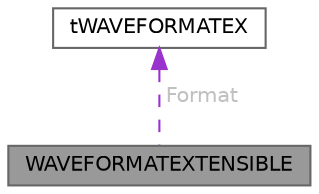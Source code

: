 digraph "WAVEFORMATEXTENSIBLE"
{
 // LATEX_PDF_SIZE
  bgcolor="transparent";
  edge [fontname=Helvetica,fontsize=10,labelfontname=Helvetica,labelfontsize=10];
  node [fontname=Helvetica,fontsize=10,shape=box,height=0.2,width=0.4];
  Node1 [id="Node000001",label="WAVEFORMATEXTENSIBLE",height=0.2,width=0.4,color="gray40", fillcolor="grey60", style="filled", fontcolor="black",tooltip=" "];
  Node2 -> Node1 [id="edge1_Node000001_Node000002",dir="back",color="darkorchid3",style="dashed",tooltip=" ",label=" Format",fontcolor="grey" ];
  Node2 [id="Node000002",label="tWAVEFORMATEX",height=0.2,width=0.4,color="gray40", fillcolor="white", style="filled",URL="$structt_w_a_v_e_f_o_r_m_a_t_e_x.html",tooltip=" "];
}
